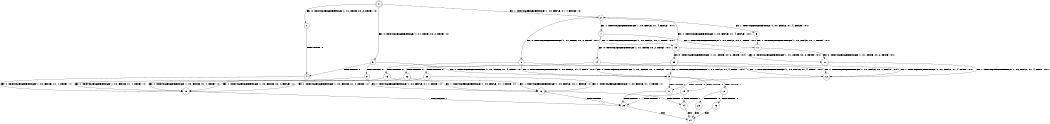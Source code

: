 digraph BCG {
size = "7, 10.5";
center = TRUE;
node [shape = circle];
0 [peripheries = 2];
0 -> 1 [label = "EX !0 !ATOMIC_EXCH_BRANCH (1, +1, TRUE, +0, 2, TRUE) !:0:"];
0 -> 2 [label = "EX !1 !ATOMIC_EXCH_BRANCH (1, +0, FALSE, +1, 4, FALSE) !:0:"];
0 -> 3 [label = "EX !0 !ATOMIC_EXCH_BRANCH (1, +1, TRUE, +0, 2, TRUE) !:0:"];
1 -> 4 [label = "TERMINATE !0"];
2 -> 5 [label = "EX !1 !ATOMIC_EXCH_BRANCH (1, +0, FALSE, +1, 4, FALSE) !:0:1:"];
2 -> 6 [label = "EX !0 !ATOMIC_EXCH_BRANCH (1, +1, TRUE, +0, 2, TRUE) !:0:1:"];
2 -> 7 [label = "EX !1 !ATOMIC_EXCH_BRANCH (1, +0, FALSE, +1, 4, FALSE) !:0:1:"];
3 -> 4 [label = "TERMINATE !0"];
3 -> 8 [label = "TERMINATE !0"];
3 -> 9 [label = "EX !1 !ATOMIC_EXCH_BRANCH (1, +0, FALSE, +1, 4, TRUE) !:0:"];
4 -> 10 [label = "EX !1 !ATOMIC_EXCH_BRANCH (1, +0, FALSE, +1, 4, TRUE) !:1:"];
5 -> 11 [label = "EX !1 !ATOMIC_EXCH_BRANCH (1, +0, FALSE, +0, 1, TRUE) !:0:1:"];
6 -> 12 [label = "EX !1 !ATOMIC_EXCH_BRANCH (1, +0, FALSE, +1, 4, TRUE) !:0:1:"];
6 -> 13 [label = "TERMINATE !0"];
6 -> 9 [label = "EX !1 !ATOMIC_EXCH_BRANCH (1, +0, FALSE, +1, 4, TRUE) !:0:1:"];
7 -> 11 [label = "EX !1 !ATOMIC_EXCH_BRANCH (1, +0, FALSE, +0, 1, TRUE) !:0:1:"];
7 -> 14 [label = "EX !0 !ATOMIC_EXCH_BRANCH (1, +1, TRUE, +0, 2, TRUE) !:0:1:"];
7 -> 15 [label = "EX !1 !ATOMIC_EXCH_BRANCH (1, +0, FALSE, +0, 1, TRUE) !:0:1:"];
8 -> 10 [label = "EX !1 !ATOMIC_EXCH_BRANCH (1, +0, FALSE, +1, 4, TRUE) !:1:"];
8 -> 16 [label = "EX !1 !ATOMIC_EXCH_BRANCH (1, +0, FALSE, +1, 4, TRUE) !:1:"];
9 -> 17 [label = "TERMINATE !0"];
9 -> 18 [label = "TERMINATE !1"];
9 -> 19 [label = "TERMINATE !0"];
10 -> 20 [label = "TERMINATE !1"];
11 -> 21 [label = "EX !0 !ATOMIC_EXCH_BRANCH (1, +1, TRUE, +0, 2, TRUE) !:0:1:"];
12 -> 17 [label = "TERMINATE !0"];
13 -> 10 [label = "EX !1 !ATOMIC_EXCH_BRANCH (1, +0, FALSE, +1, 4, TRUE) !:1:"];
13 -> 16 [label = "EX !1 !ATOMIC_EXCH_BRANCH (1, +0, FALSE, +1, 4, TRUE) !:1:"];
14 -> 12 [label = "EX !1 !ATOMIC_EXCH_BRANCH (1, +0, FALSE, +0, 1, FALSE) !:0:1:"];
14 -> 22 [label = "TERMINATE !0"];
14 -> 9 [label = "EX !1 !ATOMIC_EXCH_BRANCH (1, +0, FALSE, +0, 1, FALSE) !:0:1:"];
15 -> 21 [label = "EX !0 !ATOMIC_EXCH_BRANCH (1, +1, TRUE, +0, 2, TRUE) !:0:1:"];
15 -> 23 [label = "EX !0 !ATOMIC_EXCH_BRANCH (1, +1, TRUE, +0, 2, TRUE) !:0:1:"];
15 -> 2 [label = "EX !1 !ATOMIC_EXCH_BRANCH (1, +0, FALSE, +1, 4, FALSE) !:0:1:"];
16 -> 20 [label = "TERMINATE !1"];
16 -> 24 [label = "TERMINATE !1"];
17 -> 20 [label = "TERMINATE !1"];
18 -> 25 [label = "TERMINATE !0"];
18 -> 26 [label = "TERMINATE !0"];
19 -> 20 [label = "TERMINATE !1"];
19 -> 24 [label = "TERMINATE !1"];
20 -> 27 [label = "exit"];
21 -> 12 [label = "EX !1 !ATOMIC_EXCH_BRANCH (1, +0, FALSE, +1, 4, TRUE) !:0:1:"];
22 -> 10 [label = "EX !1 !ATOMIC_EXCH_BRANCH (1, +0, FALSE, +0, 1, FALSE) !:1:"];
22 -> 16 [label = "EX !1 !ATOMIC_EXCH_BRANCH (1, +0, FALSE, +0, 1, FALSE) !:1:"];
23 -> 12 [label = "EX !1 !ATOMIC_EXCH_BRANCH (1, +0, FALSE, +1, 4, TRUE) !:0:1:"];
23 -> 28 [label = "TERMINATE !0"];
23 -> 9 [label = "EX !1 !ATOMIC_EXCH_BRANCH (1, +0, FALSE, +1, 4, TRUE) !:0:1:"];
24 -> 27 [label = "exit"];
25 -> 27 [label = "exit"];
26 -> 27 [label = "exit"];
28 -> 10 [label = "EX !1 !ATOMIC_EXCH_BRANCH (1, +0, FALSE, +1, 4, TRUE) !:1:"];
28 -> 16 [label = "EX !1 !ATOMIC_EXCH_BRANCH (1, +0, FALSE, +1, 4, TRUE) !:1:"];
}
